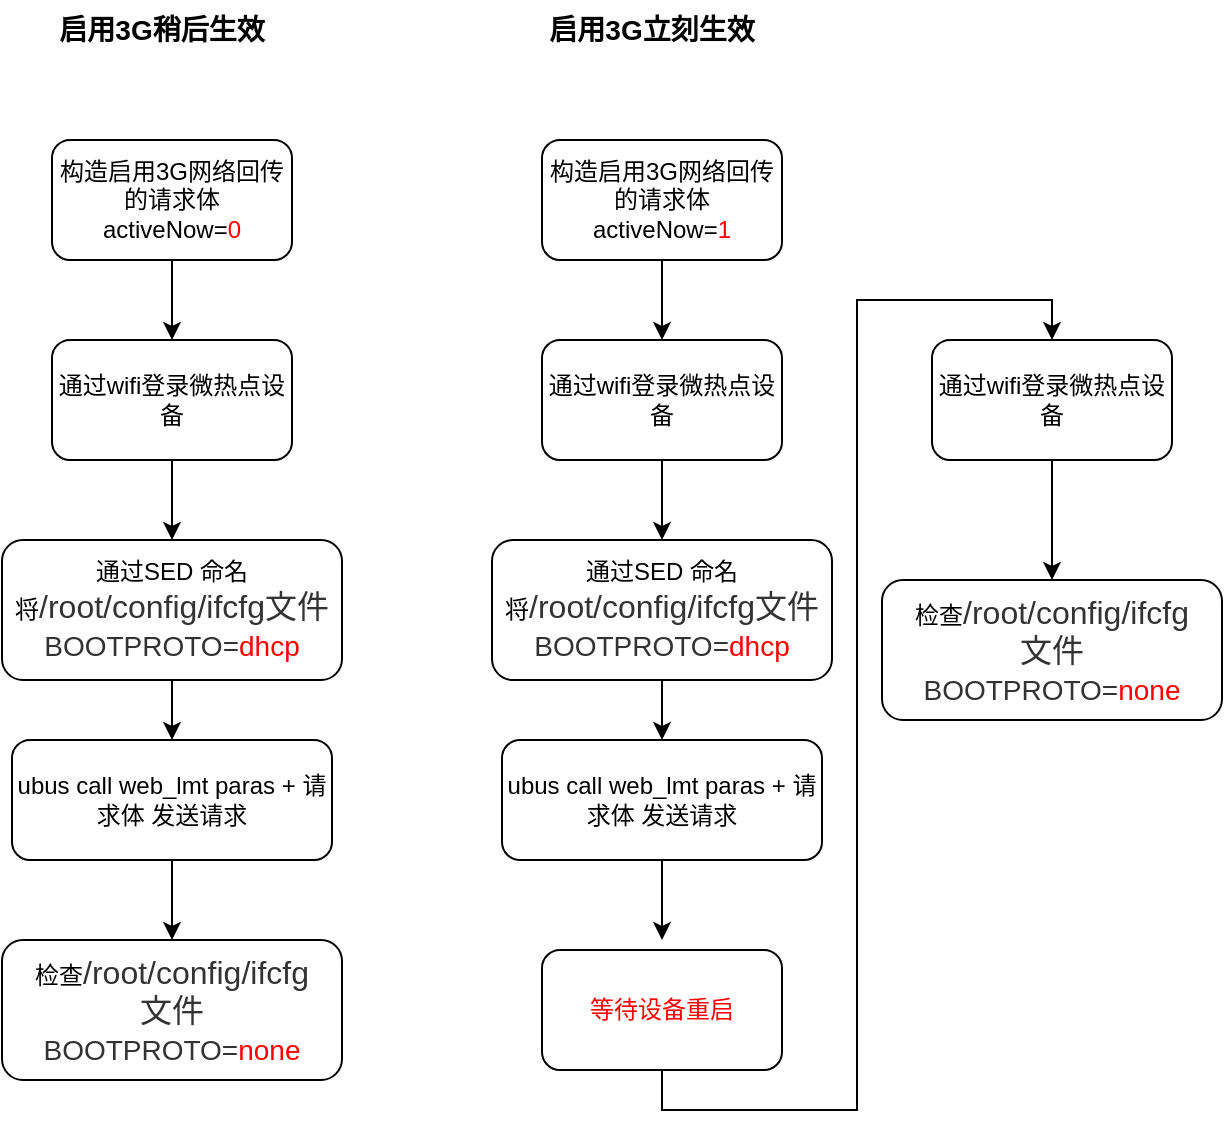 <mxfile version="12.1.3" type="github" pages="1">
  <diagram id="sr-xtuglzYKvn7P5C12l" name="Page-1">
    <mxGraphModel dx="1360" dy="802" grid="1" gridSize="10" guides="1" tooltips="1" connect="1" arrows="1" fold="1" page="1" pageScale="1" pageWidth="3300" pageHeight="4681" math="0" shadow="0">
      <root>
        <mxCell id="0"/>
        <mxCell id="1" parent="0"/>
        <mxCell id="qOUfE-cgyTDD1zatt1wV-4" style="edgeStyle=orthogonalEdgeStyle;rounded=0;orthogonalLoop=1;jettySize=auto;html=1;exitX=0.5;exitY=1;exitDx=0;exitDy=0;entryX=0.5;entryY=0;entryDx=0;entryDy=0;" edge="1" parent="1" source="qOUfE-cgyTDD1zatt1wV-1" target="qOUfE-cgyTDD1zatt1wV-2">
          <mxGeometry relative="1" as="geometry"/>
        </mxCell>
        <mxCell id="qOUfE-cgyTDD1zatt1wV-1" value="构造启用3G网络回传的请求体&lt;br&gt;activeNow=&lt;font color=&quot;#ff0000&quot;&gt;0&lt;/font&gt;" style="rounded=1;whiteSpace=wrap;html=1;" vertex="1" parent="1">
          <mxGeometry x="250" y="170" width="120" height="60" as="geometry"/>
        </mxCell>
        <mxCell id="qOUfE-cgyTDD1zatt1wV-6" style="edgeStyle=orthogonalEdgeStyle;rounded=0;orthogonalLoop=1;jettySize=auto;html=1;exitX=0.5;exitY=1;exitDx=0;exitDy=0;entryX=0.5;entryY=0;entryDx=0;entryDy=0;" edge="1" parent="1" source="qOUfE-cgyTDD1zatt1wV-2" target="qOUfE-cgyTDD1zatt1wV-3">
          <mxGeometry relative="1" as="geometry"/>
        </mxCell>
        <mxCell id="qOUfE-cgyTDD1zatt1wV-2" value="通过wifi登录微热点设备" style="rounded=1;whiteSpace=wrap;html=1;" vertex="1" parent="1">
          <mxGeometry x="250" y="270" width="120" height="60" as="geometry"/>
        </mxCell>
        <mxCell id="qOUfE-cgyTDD1zatt1wV-10" style="edgeStyle=orthogonalEdgeStyle;rounded=0;orthogonalLoop=1;jettySize=auto;html=1;exitX=0.5;exitY=1;exitDx=0;exitDy=0;entryX=0.5;entryY=0;entryDx=0;entryDy=0;" edge="1" parent="1" source="qOUfE-cgyTDD1zatt1wV-3" target="qOUfE-cgyTDD1zatt1wV-7">
          <mxGeometry relative="1" as="geometry"/>
        </mxCell>
        <mxCell id="qOUfE-cgyTDD1zatt1wV-3" value="通过SED&amp;nbsp;命名将&lt;span lang=&quot;EN-US&quot; style=&quot;font-size: 12pt&quot;&gt;&lt;font color=&quot;#333333&quot;&gt;/root/config/ifcfg文件&lt;/font&gt;&lt;br&gt;&lt;span lang=&quot;EN-US&quot; style=&quot;font-size: 10.5pt&quot;&gt;&lt;font color=&quot;#333333&quot;&gt;BOOTPROTO=&lt;/font&gt;&lt;font color=&quot;#ff0000&quot;&gt;dhcp&lt;/font&gt;&lt;/span&gt;&lt;br&gt;&lt;/span&gt;" style="rounded=1;whiteSpace=wrap;html=1;" vertex="1" parent="1">
          <mxGeometry x="225" y="370" width="170" height="70" as="geometry"/>
        </mxCell>
        <mxCell id="qOUfE-cgyTDD1zatt1wV-12" style="edgeStyle=orthogonalEdgeStyle;rounded=0;orthogonalLoop=1;jettySize=auto;html=1;exitX=0.5;exitY=1;exitDx=0;exitDy=0;entryX=0.5;entryY=0;entryDx=0;entryDy=0;" edge="1" parent="1" source="qOUfE-cgyTDD1zatt1wV-7" target="qOUfE-cgyTDD1zatt1wV-11">
          <mxGeometry relative="1" as="geometry"/>
        </mxCell>
        <mxCell id="qOUfE-cgyTDD1zatt1wV-7" value="ubus call web_lmt paras +&amp;nbsp;请求体&amp;nbsp;发送请求" style="rounded=1;whiteSpace=wrap;html=1;" vertex="1" parent="1">
          <mxGeometry x="230" y="470" width="160" height="60" as="geometry"/>
        </mxCell>
        <mxCell id="qOUfE-cgyTDD1zatt1wV-11" value="检查&lt;span lang=&quot;EN-US&quot; style=&quot;font-size: 12pt&quot;&gt;&lt;font color=&quot;#333333&quot;&gt;/root/config/ifcfg&lt;br&gt;文件&lt;/font&gt;&lt;br&gt;&lt;span lang=&quot;EN-US&quot; style=&quot;font-size: 10.5pt&quot;&gt;&lt;font color=&quot;#333333&quot;&gt;BOOTPROTO=&lt;/font&gt;&lt;font color=&quot;#ff0000&quot;&gt;none&lt;/font&gt;&lt;/span&gt;&lt;br&gt;&lt;/span&gt;" style="rounded=1;whiteSpace=wrap;html=1;" vertex="1" parent="1">
          <mxGeometry x="225" y="570" width="170" height="70" as="geometry"/>
        </mxCell>
        <mxCell id="qOUfE-cgyTDD1zatt1wV-13" value="&lt;font style=&quot;font-size: 14px&quot;&gt;&lt;b&gt;启用3G稍后生效&lt;/b&gt;&lt;/font&gt;" style="text;html=1;strokeColor=none;fillColor=none;align=center;verticalAlign=middle;whiteSpace=wrap;rounded=0;" vertex="1" parent="1">
          <mxGeometry x="250" y="100" width="110" height="30" as="geometry"/>
        </mxCell>
        <mxCell id="qOUfE-cgyTDD1zatt1wV-25" style="edgeStyle=orthogonalEdgeStyle;rounded=0;orthogonalLoop=1;jettySize=auto;html=1;exitX=0.5;exitY=1;exitDx=0;exitDy=0;entryX=0.5;entryY=0;entryDx=0;entryDy=0;" edge="1" parent="1" source="qOUfE-cgyTDD1zatt1wV-26" target="qOUfE-cgyTDD1zatt1wV-28">
          <mxGeometry relative="1" as="geometry"/>
        </mxCell>
        <mxCell id="qOUfE-cgyTDD1zatt1wV-26" value="构造启用3G网络回传的请求体&lt;br&gt;activeNow=&lt;font color=&quot;#ff0000&quot;&gt;1&lt;/font&gt;" style="rounded=1;whiteSpace=wrap;html=1;" vertex="1" parent="1">
          <mxGeometry x="495" y="170" width="120" height="60" as="geometry"/>
        </mxCell>
        <mxCell id="qOUfE-cgyTDD1zatt1wV-27" style="edgeStyle=orthogonalEdgeStyle;rounded=0;orthogonalLoop=1;jettySize=auto;html=1;exitX=0.5;exitY=1;exitDx=0;exitDy=0;entryX=0.5;entryY=0;entryDx=0;entryDy=0;" edge="1" parent="1" source="qOUfE-cgyTDD1zatt1wV-28" target="qOUfE-cgyTDD1zatt1wV-30">
          <mxGeometry relative="1" as="geometry"/>
        </mxCell>
        <mxCell id="qOUfE-cgyTDD1zatt1wV-28" value="通过wifi登录微热点设备" style="rounded=1;whiteSpace=wrap;html=1;" vertex="1" parent="1">
          <mxGeometry x="495" y="270" width="120" height="60" as="geometry"/>
        </mxCell>
        <mxCell id="qOUfE-cgyTDD1zatt1wV-29" style="edgeStyle=orthogonalEdgeStyle;rounded=0;orthogonalLoop=1;jettySize=auto;html=1;exitX=0.5;exitY=1;exitDx=0;exitDy=0;entryX=0.5;entryY=0;entryDx=0;entryDy=0;" edge="1" parent="1" source="qOUfE-cgyTDD1zatt1wV-30" target="qOUfE-cgyTDD1zatt1wV-32">
          <mxGeometry relative="1" as="geometry"/>
        </mxCell>
        <mxCell id="qOUfE-cgyTDD1zatt1wV-30" value="通过SED&amp;nbsp;命名将&lt;span lang=&quot;EN-US&quot; style=&quot;font-size: 12pt&quot;&gt;&lt;font color=&quot;#333333&quot;&gt;/root/config/ifcfg文件&lt;/font&gt;&lt;br&gt;&lt;span lang=&quot;EN-US&quot; style=&quot;font-size: 10.5pt&quot;&gt;&lt;font color=&quot;#333333&quot;&gt;BOOTPROTO=&lt;/font&gt;&lt;font color=&quot;#ff0000&quot;&gt;dhcp&lt;/font&gt;&lt;/span&gt;&lt;br&gt;&lt;/span&gt;" style="rounded=1;whiteSpace=wrap;html=1;" vertex="1" parent="1">
          <mxGeometry x="470" y="370" width="170" height="70" as="geometry"/>
        </mxCell>
        <mxCell id="qOUfE-cgyTDD1zatt1wV-31" style="edgeStyle=orthogonalEdgeStyle;rounded=0;orthogonalLoop=1;jettySize=auto;html=1;exitX=0.5;exitY=1;exitDx=0;exitDy=0;entryX=0.5;entryY=0;entryDx=0;entryDy=0;" edge="1" parent="1" source="qOUfE-cgyTDD1zatt1wV-32">
          <mxGeometry relative="1" as="geometry">
            <mxPoint x="555" y="570" as="targetPoint"/>
          </mxGeometry>
        </mxCell>
        <mxCell id="qOUfE-cgyTDD1zatt1wV-32" value="ubus call web_lmt paras +&amp;nbsp;请求体&amp;nbsp;发送请求" style="rounded=1;whiteSpace=wrap;html=1;" vertex="1" parent="1">
          <mxGeometry x="475" y="470" width="160" height="60" as="geometry"/>
        </mxCell>
        <mxCell id="qOUfE-cgyTDD1zatt1wV-34" value="&lt;font style=&quot;font-size: 14px&quot;&gt;&lt;b&gt;启用3G立刻生效&lt;/b&gt;&lt;/font&gt;" style="text;html=1;strokeColor=none;fillColor=none;align=center;verticalAlign=middle;whiteSpace=wrap;rounded=0;" vertex="1" parent="1">
          <mxGeometry x="495" y="100" width="110" height="30" as="geometry"/>
        </mxCell>
        <mxCell id="qOUfE-cgyTDD1zatt1wV-37" style="edgeStyle=orthogonalEdgeStyle;rounded=0;orthogonalLoop=1;jettySize=auto;html=1;exitX=0.5;exitY=1;exitDx=0;exitDy=0;entryX=0.5;entryY=0;entryDx=0;entryDy=0;" edge="1" parent="1" source="qOUfE-cgyTDD1zatt1wV-35" target="qOUfE-cgyTDD1zatt1wV-36">
          <mxGeometry relative="1" as="geometry"/>
        </mxCell>
        <mxCell id="qOUfE-cgyTDD1zatt1wV-35" value="&lt;font color=&quot;#ff0000&quot;&gt;等待设备重启&lt;/font&gt;" style="rounded=1;whiteSpace=wrap;html=1;" vertex="1" parent="1">
          <mxGeometry x="495" y="575" width="120" height="60" as="geometry"/>
        </mxCell>
        <mxCell id="qOUfE-cgyTDD1zatt1wV-39" style="edgeStyle=orthogonalEdgeStyle;rounded=0;orthogonalLoop=1;jettySize=auto;html=1;exitX=0.5;exitY=1;exitDx=0;exitDy=0;entryX=0.5;entryY=0;entryDx=0;entryDy=0;" edge="1" parent="1" source="qOUfE-cgyTDD1zatt1wV-36" target="qOUfE-cgyTDD1zatt1wV-38">
          <mxGeometry relative="1" as="geometry"/>
        </mxCell>
        <mxCell id="qOUfE-cgyTDD1zatt1wV-36" value="通过wifi登录微热点设备" style="rounded=1;whiteSpace=wrap;html=1;" vertex="1" parent="1">
          <mxGeometry x="690" y="270" width="120" height="60" as="geometry"/>
        </mxCell>
        <mxCell id="qOUfE-cgyTDD1zatt1wV-38" value="检查&lt;span lang=&quot;EN-US&quot; style=&quot;font-size: 12pt&quot;&gt;&lt;font color=&quot;#333333&quot;&gt;/root/config/ifcfg&lt;br&gt;文件&lt;/font&gt;&lt;br&gt;&lt;span lang=&quot;EN-US&quot; style=&quot;font-size: 10.5pt&quot;&gt;&lt;font color=&quot;#333333&quot;&gt;BOOTPROTO=&lt;/font&gt;&lt;font color=&quot;#ff0000&quot;&gt;none&lt;/font&gt;&lt;/span&gt;&lt;br&gt;&lt;/span&gt;" style="rounded=1;whiteSpace=wrap;html=1;" vertex="1" parent="1">
          <mxGeometry x="665" y="390" width="170" height="70" as="geometry"/>
        </mxCell>
      </root>
    </mxGraphModel>
  </diagram>
</mxfile>
